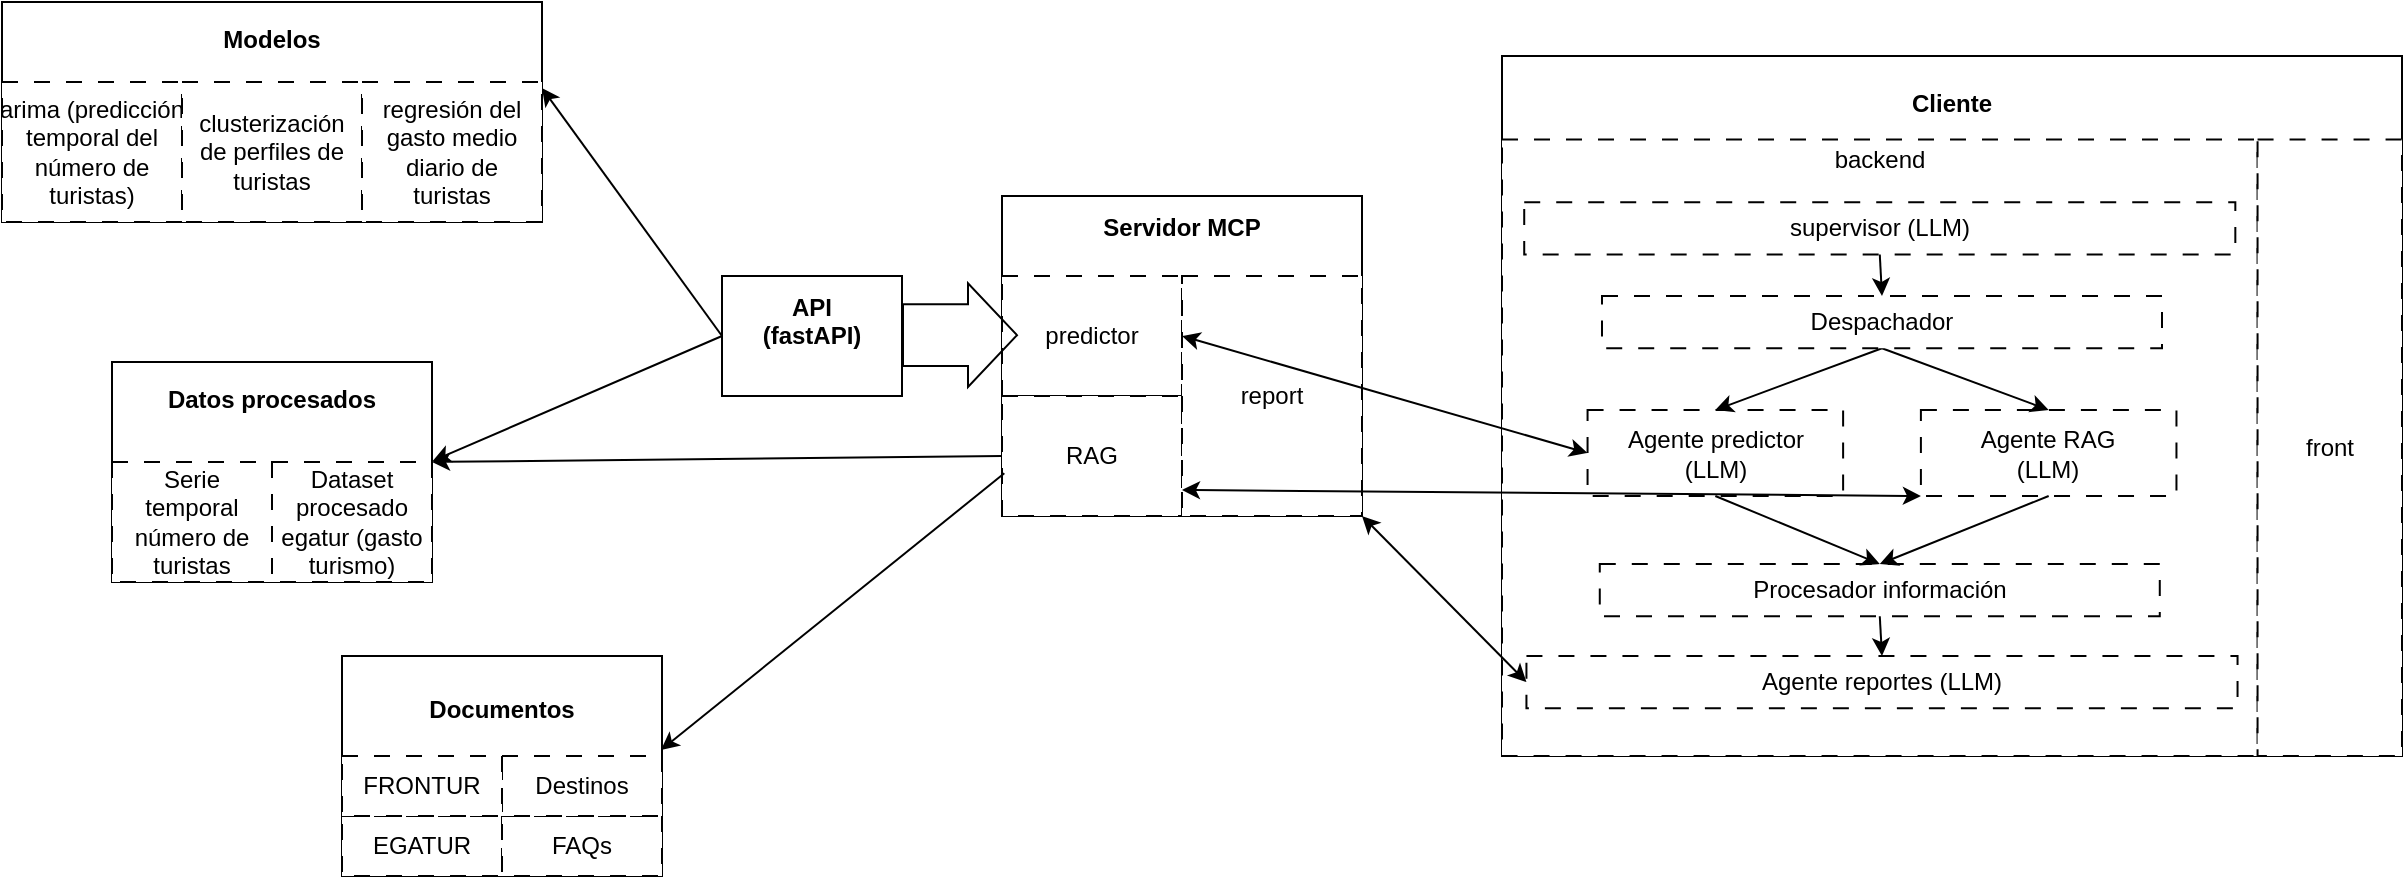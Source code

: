 <mxfile version="28.2.0">
  <diagram name="Página-1" id="U8okIDWZvIVaz-O5tHLi">
    <mxGraphModel dx="1133" dy="638" grid="1" gridSize="10" guides="1" tooltips="1" connect="1" arrows="1" fold="1" page="1" pageScale="1" pageWidth="500" pageHeight="75" math="0" shadow="0">
      <root>
        <mxCell id="0" />
        <mxCell id="1" parent="0" />
        <mxCell id="q3hDggHBTjFHGu5esjN0-9" value="" style="group" parent="1" vertex="1" connectable="0">
          <mxGeometry x="235" y="223" width="160" height="110" as="geometry" />
        </mxCell>
        <mxCell id="q3hDggHBTjFHGu5esjN0-10" value="&lt;div&gt;&lt;b&gt;Datos procesados&lt;/b&gt;&lt;/div&gt;&lt;div&gt;&lt;b&gt;&lt;br&gt;&lt;/b&gt;&lt;/div&gt;&lt;div&gt;&lt;b&gt;&lt;br&gt;&lt;/b&gt;&lt;/div&gt;&lt;div&gt;&lt;b&gt;&lt;br&gt;&lt;/b&gt;&lt;/div&gt;&lt;div&gt;&lt;b&gt;&lt;br&gt;&lt;/b&gt;&lt;/div&gt;&lt;div&gt;&lt;b&gt;&lt;br&gt;&lt;/b&gt;&lt;/div&gt;" style="rounded=0;whiteSpace=wrap;html=1;" parent="q3hDggHBTjFHGu5esjN0-9" vertex="1">
          <mxGeometry width="160" height="110" as="geometry" />
        </mxCell>
        <mxCell id="q3hDggHBTjFHGu5esjN0-11" value="Serie temporal número de turistas" style="rounded=0;whiteSpace=wrap;html=1;dashed=1;dashPattern=8 8;" parent="q3hDggHBTjFHGu5esjN0-9" vertex="1">
          <mxGeometry y="50" width="80" height="60" as="geometry" />
        </mxCell>
        <mxCell id="q3hDggHBTjFHGu5esjN0-12" value="Dataset procesado egatur (gasto turismo)" style="rounded=0;whiteSpace=wrap;html=1;dashed=1;dashPattern=8 8;" parent="q3hDggHBTjFHGu5esjN0-9" vertex="1">
          <mxGeometry x="80" y="50" width="80" height="60" as="geometry" />
        </mxCell>
        <mxCell id="q3hDggHBTjFHGu5esjN0-20" value="" style="group" parent="1" vertex="1" connectable="0">
          <mxGeometry x="180" y="43" width="270" height="110" as="geometry" />
        </mxCell>
        <mxCell id="q3hDggHBTjFHGu5esjN0-14" value="&lt;div&gt;&lt;b&gt;Modelos&lt;/b&gt;&lt;/div&gt;&lt;div&gt;&lt;b&gt;&lt;br&gt;&lt;/b&gt;&lt;/div&gt;&lt;div&gt;&lt;b&gt;&lt;br&gt;&lt;/b&gt;&lt;/div&gt;&lt;div&gt;&lt;b&gt;&lt;br&gt;&lt;/b&gt;&lt;/div&gt;&lt;div&gt;&lt;b&gt;&lt;br&gt;&lt;/b&gt;&lt;/div&gt;&lt;div&gt;&lt;b&gt;&lt;br&gt;&lt;/b&gt;&lt;/div&gt;" style="rounded=0;whiteSpace=wrap;html=1;container=0;" parent="q3hDggHBTjFHGu5esjN0-20" vertex="1">
          <mxGeometry width="270" height="110" as="geometry" />
        </mxCell>
        <mxCell id="q3hDggHBTjFHGu5esjN0-15" value="&lt;div&gt;arima&amp;nbsp;(predicción temporal del número de turistas)&lt;/div&gt;" style="rounded=0;whiteSpace=wrap;html=1;container=0;dashed=1;dashPattern=8 8;" parent="q3hDggHBTjFHGu5esjN0-20" vertex="1">
          <mxGeometry y="40" width="90" height="70" as="geometry" />
        </mxCell>
        <mxCell id="q3hDggHBTjFHGu5esjN0-16" value="clusterización de perfiles de turistas" style="rounded=0;whiteSpace=wrap;html=1;container=0;dashed=1;dashPattern=8 8;" parent="q3hDggHBTjFHGu5esjN0-20" vertex="1">
          <mxGeometry x="90" y="40" width="90" height="70" as="geometry" />
        </mxCell>
        <mxCell id="q3hDggHBTjFHGu5esjN0-18" value="regresión del gasto medio diario de turistas" style="rounded=0;whiteSpace=wrap;html=1;container=0;dashed=1;dashPattern=8 8;" parent="q3hDggHBTjFHGu5esjN0-20" vertex="1">
          <mxGeometry x="180" y="40" width="90" height="70" as="geometry" />
        </mxCell>
        <mxCell id="q3hDggHBTjFHGu5esjN0-32" value="" style="group" parent="1" vertex="1" connectable="0">
          <mxGeometry x="680" y="140" width="180" height="160" as="geometry" />
        </mxCell>
        <mxCell id="q3hDggHBTjFHGu5esjN0-25" value="&lt;div&gt;&lt;b&gt;Servidor MCP&lt;/b&gt;&lt;/div&gt;&lt;div&gt;&lt;b&gt;&lt;br&gt;&lt;/b&gt;&lt;/div&gt;&lt;div&gt;&lt;b&gt;&lt;br&gt;&lt;/b&gt;&lt;/div&gt;&lt;div&gt;&lt;b&gt;&lt;br&gt;&lt;/b&gt;&lt;/div&gt;&lt;div&gt;&lt;b&gt;&lt;br&gt;&lt;/b&gt;&lt;/div&gt;&lt;div&gt;&lt;b&gt;&lt;br&gt;&lt;/b&gt;&lt;/div&gt;&lt;div&gt;&lt;b&gt;&lt;br&gt;&lt;/b&gt;&lt;/div&gt;&lt;div&gt;&lt;b&gt;&lt;br&gt;&lt;/b&gt;&lt;/div&gt;&lt;div&gt;&lt;b&gt;&lt;br&gt;&lt;/b&gt;&lt;/div&gt;&lt;div&gt;&lt;b&gt;&lt;br&gt;&lt;/b&gt;&lt;/div&gt;" style="rounded=0;whiteSpace=wrap;html=1;container=0;" parent="q3hDggHBTjFHGu5esjN0-32" vertex="1">
          <mxGeometry width="180" height="160" as="geometry" />
        </mxCell>
        <mxCell id="q3hDggHBTjFHGu5esjN0-26" value="predictor" style="rounded=0;whiteSpace=wrap;html=1;container=0;dashed=1;dashPattern=8 8;" parent="q3hDggHBTjFHGu5esjN0-32" vertex="1">
          <mxGeometry y="40" width="90" height="60" as="geometry" />
        </mxCell>
        <mxCell id="q3hDggHBTjFHGu5esjN0-27" value="RAG" style="rounded=0;whiteSpace=wrap;html=1;container=0;dashed=1;dashPattern=8 8;" parent="q3hDggHBTjFHGu5esjN0-32" vertex="1">
          <mxGeometry y="100" width="90" height="60" as="geometry" />
        </mxCell>
        <mxCell id="q3hDggHBTjFHGu5esjN0-28" value="report" style="rounded=0;whiteSpace=wrap;html=1;container=0;dashed=1;dashPattern=8 8;" parent="q3hDggHBTjFHGu5esjN0-32" vertex="1">
          <mxGeometry x="90" y="40" width="90" height="120" as="geometry" />
        </mxCell>
        <mxCell id="q3hDggHBTjFHGu5esjN0-33" value="" style="group" parent="1" vertex="1" connectable="0">
          <mxGeometry x="930" y="70" width="450" height="350" as="geometry" />
        </mxCell>
        <mxCell id="q3hDggHBTjFHGu5esjN0-34" value="&lt;div&gt;&lt;b&gt;Cliente&lt;/b&gt;&lt;/div&gt;&lt;div&gt;&lt;b&gt;&lt;br&gt;&lt;/b&gt;&lt;/div&gt;&lt;div&gt;&lt;b&gt;&lt;br&gt;&lt;/b&gt;&lt;/div&gt;&lt;div&gt;&lt;b&gt;&lt;br&gt;&lt;/b&gt;&lt;/div&gt;&lt;div&gt;&lt;b&gt;&lt;br&gt;&lt;/b&gt;&lt;/div&gt;&lt;div&gt;&lt;b&gt;&lt;br&gt;&lt;/b&gt;&lt;/div&gt;&lt;div&gt;&lt;b&gt;&lt;br&gt;&lt;/b&gt;&lt;/div&gt;&lt;div&gt;&lt;b&gt;&lt;br&gt;&lt;/b&gt;&lt;/div&gt;&lt;div&gt;&lt;b&gt;&lt;br&gt;&lt;/b&gt;&lt;/div&gt;&lt;div&gt;&lt;b&gt;&lt;br&gt;&lt;/b&gt;&lt;/div&gt;&lt;div&gt;&lt;br&gt;&lt;/div&gt;&lt;div&gt;&lt;br&gt;&lt;/div&gt;&lt;div&gt;&lt;br&gt;&lt;/div&gt;&lt;div&gt;&lt;br&gt;&lt;/div&gt;&lt;div&gt;&lt;br&gt;&lt;/div&gt;&lt;div&gt;&lt;br&gt;&lt;/div&gt;&lt;div&gt;&lt;br&gt;&lt;/div&gt;&lt;div&gt;&lt;br&gt;&lt;/div&gt;&lt;div&gt;&lt;br&gt;&lt;/div&gt;&lt;div&gt;&lt;br&gt;&lt;/div&gt;&lt;div&gt;&lt;br&gt;&lt;/div&gt;&lt;div&gt;&lt;br&gt;&lt;/div&gt;" style="rounded=0;whiteSpace=wrap;html=1;container=0;" parent="q3hDggHBTjFHGu5esjN0-33" vertex="1">
          <mxGeometry width="450" height="350" as="geometry" />
        </mxCell>
        <mxCell id="q3hDggHBTjFHGu5esjN0-35" value="&lt;div&gt;backend&lt;/div&gt;&lt;div&gt;&lt;br&gt;&lt;/div&gt;&lt;div&gt;&lt;br&gt;&lt;/div&gt;&lt;div&gt;&lt;br&gt;&lt;/div&gt;&lt;div&gt;&lt;br&gt;&lt;/div&gt;&lt;div&gt;&lt;br&gt;&lt;/div&gt;&lt;div&gt;&lt;br&gt;&lt;/div&gt;&lt;div&gt;&lt;br&gt;&lt;/div&gt;&lt;div&gt;&lt;br&gt;&lt;/div&gt;&lt;div&gt;&lt;br&gt;&lt;/div&gt;&lt;div&gt;&lt;br&gt;&lt;/div&gt;&lt;div&gt;&lt;br&gt;&lt;/div&gt;&lt;div&gt;&lt;br&gt;&lt;/div&gt;&lt;div&gt;&lt;br&gt;&lt;/div&gt;&lt;div&gt;&lt;br&gt;&lt;/div&gt;&lt;div&gt;&lt;br&gt;&lt;/div&gt;&lt;div&gt;&lt;br&gt;&lt;/div&gt;&lt;div&gt;&lt;br&gt;&lt;/div&gt;&lt;div&gt;&lt;br&gt;&lt;/div&gt;&lt;div&gt;&lt;br&gt;&lt;/div&gt;&lt;div&gt;&lt;br&gt;&lt;/div&gt;" style="rounded=0;whiteSpace=wrap;html=1;container=0;dashed=1;dashPattern=8 8;" parent="q3hDggHBTjFHGu5esjN0-33" vertex="1">
          <mxGeometry y="41.78" width="377.78" height="308.22" as="geometry" />
        </mxCell>
        <mxCell id="q3hDggHBTjFHGu5esjN0-37" value="front" style="rounded=0;whiteSpace=wrap;html=1;container=0;dashed=1;dashPattern=8 8;" parent="q3hDggHBTjFHGu5esjN0-33" vertex="1">
          <mxGeometry x="377.78" y="41.78" width="72.22" height="308.22" as="geometry" />
        </mxCell>
        <mxCell id="Fdv7qq6pcfklwAu2opgT-10" value="supervisor (LLM)" style="rounded=0;whiteSpace=wrap;html=1;dashed=1;dashPattern=8 8;" vertex="1" parent="q3hDggHBTjFHGu5esjN0-33">
          <mxGeometry x="11.111" y="73.111" width="355.556" height="26.111" as="geometry" />
        </mxCell>
        <mxCell id="Fdv7qq6pcfklwAu2opgT-11" value="&lt;div&gt;Agente predictor&lt;/div&gt;(LLM)" style="rounded=0;whiteSpace=wrap;html=1;container=0;dashed=1;dashPattern=8 8;" vertex="1" parent="q3hDggHBTjFHGu5esjN0-33">
          <mxGeometry x="42.78" y="177" width="127.78" height="43" as="geometry" />
        </mxCell>
        <mxCell id="Fdv7qq6pcfklwAu2opgT-24" value="&lt;div&gt;Agente RAG&lt;/div&gt;(LLM)" style="rounded=0;whiteSpace=wrap;html=1;container=0;dashed=1;dashPattern=8 8;" vertex="1" parent="q3hDggHBTjFHGu5esjN0-33">
          <mxGeometry x="209.45" y="177" width="127.78" height="43" as="geometry" />
        </mxCell>
        <mxCell id="Fdv7qq6pcfklwAu2opgT-25" value="" style="endArrow=classic;html=1;rounded=0;entryX=0.5;entryY=0;entryDx=0;entryDy=0;exitX=0.5;exitY=1;exitDx=0;exitDy=0;" edge="1" parent="q3hDggHBTjFHGu5esjN0-33" source="Fdv7qq6pcfklwAu2opgT-42" target="Fdv7qq6pcfklwAu2opgT-11">
          <mxGeometry width="50" height="50" relative="1" as="geometry">
            <mxPoint x="27.778" y="219.333" as="sourcePoint" />
            <mxPoint x="83.333" y="167.111" as="targetPoint" />
          </mxGeometry>
        </mxCell>
        <mxCell id="Fdv7qq6pcfklwAu2opgT-27" value="" style="endArrow=classic;html=1;rounded=0;entryX=0.5;entryY=0;entryDx=0;entryDy=0;exitX=0.5;exitY=1;exitDx=0;exitDy=0;" edge="1" parent="q3hDggHBTjFHGu5esjN0-33" source="Fdv7qq6pcfklwAu2opgT-42" target="Fdv7qq6pcfklwAu2opgT-24">
          <mxGeometry width="50" height="50" relative="1" as="geometry">
            <mxPoint x="188.889" y="104.444" as="sourcePoint" />
            <mxPoint x="227.778" y="214.111" as="targetPoint" />
          </mxGeometry>
        </mxCell>
        <mxCell id="Fdv7qq6pcfklwAu2opgT-41" value="Agente reportes (LLM)" style="rounded=0;whiteSpace=wrap;html=1;dashed=1;dashPattern=8 8;" vertex="1" parent="q3hDggHBTjFHGu5esjN0-33">
          <mxGeometry x="12.221" y="300" width="355.556" height="26.111" as="geometry" />
        </mxCell>
        <mxCell id="Fdv7qq6pcfklwAu2opgT-42" value="Despachador" style="rounded=0;whiteSpace=wrap;html=1;dashed=1;dashPattern=8 8;" vertex="1" parent="q3hDggHBTjFHGu5esjN0-33">
          <mxGeometry x="50" y="120" width="280" height="26.11" as="geometry" />
        </mxCell>
        <mxCell id="Fdv7qq6pcfklwAu2opgT-43" value="" style="endArrow=classic;html=1;rounded=0;exitX=0.5;exitY=1;exitDx=0;exitDy=0;entryX=0.5;entryY=0;entryDx=0;entryDy=0;" edge="1" parent="q3hDggHBTjFHGu5esjN0-33" source="Fdv7qq6pcfklwAu2opgT-10" target="Fdv7qq6pcfklwAu2opgT-42">
          <mxGeometry width="50" height="50" relative="1" as="geometry">
            <mxPoint x="-10" y="220" as="sourcePoint" />
            <mxPoint x="40" y="170" as="targetPoint" />
          </mxGeometry>
        </mxCell>
        <mxCell id="Fdv7qq6pcfklwAu2opgT-44" value="Procesador información" style="rounded=0;whiteSpace=wrap;html=1;dashed=1;dashPattern=8 8;" vertex="1" parent="q3hDggHBTjFHGu5esjN0-33">
          <mxGeometry x="48.89" y="254" width="280" height="26.11" as="geometry" />
        </mxCell>
        <mxCell id="Fdv7qq6pcfklwAu2opgT-45" value="" style="endArrow=classic;html=1;rounded=0;exitX=0.5;exitY=1;exitDx=0;exitDy=0;entryX=0.5;entryY=0;entryDx=0;entryDy=0;" edge="1" parent="q3hDggHBTjFHGu5esjN0-33" source="Fdv7qq6pcfklwAu2opgT-44" target="Fdv7qq6pcfklwAu2opgT-41">
          <mxGeometry width="50" height="50" relative="1" as="geometry">
            <mxPoint x="-10" y="220" as="sourcePoint" />
            <mxPoint x="40" y="170" as="targetPoint" />
          </mxGeometry>
        </mxCell>
        <mxCell id="Fdv7qq6pcfklwAu2opgT-48" value="" style="endArrow=classic;html=1;rounded=0;exitX=0.5;exitY=1;exitDx=0;exitDy=0;entryX=0.5;entryY=0;entryDx=0;entryDy=0;" edge="1" parent="q3hDggHBTjFHGu5esjN0-33" source="Fdv7qq6pcfklwAu2opgT-11" target="Fdv7qq6pcfklwAu2opgT-44">
          <mxGeometry width="50" height="50" relative="1" as="geometry">
            <mxPoint x="-10" y="220" as="sourcePoint" />
            <mxPoint x="40" y="170" as="targetPoint" />
          </mxGeometry>
        </mxCell>
        <mxCell id="Fdv7qq6pcfklwAu2opgT-49" value="" style="endArrow=classic;html=1;rounded=0;exitX=0.5;exitY=1;exitDx=0;exitDy=0;entryX=0.5;entryY=0;entryDx=0;entryDy=0;" edge="1" parent="q3hDggHBTjFHGu5esjN0-33" source="Fdv7qq6pcfklwAu2opgT-24" target="Fdv7qq6pcfklwAu2opgT-44">
          <mxGeometry width="50" height="50" relative="1" as="geometry">
            <mxPoint x="-10" y="220" as="sourcePoint" />
            <mxPoint x="40" y="170" as="targetPoint" />
          </mxGeometry>
        </mxCell>
        <mxCell id="q3hDggHBTjFHGu5esjN0-57" value="" style="group" parent="1" vertex="1" connectable="0">
          <mxGeometry x="350" y="370" width="160" height="110" as="geometry" />
        </mxCell>
        <mxCell id="q3hDggHBTjFHGu5esjN0-48" value="&lt;div&gt;&lt;b&gt;Documentos&lt;/b&gt;&lt;/div&gt;&lt;div&gt;&lt;br&gt;&lt;/div&gt;&lt;div&gt;&lt;br&gt;&lt;/div&gt;&lt;div&gt;&lt;br&gt;&lt;/div&gt;&lt;div&gt;&lt;br&gt;&lt;/div&gt;" style="rounded=0;whiteSpace=wrap;html=1;container=0;" parent="q3hDggHBTjFHGu5esjN0-57" vertex="1">
          <mxGeometry width="160" height="110" as="geometry" />
        </mxCell>
        <mxCell id="q3hDggHBTjFHGu5esjN0-49" value="EGATUR" style="rounded=0;whiteSpace=wrap;html=1;dashed=1;dashPattern=8 8;container=0;" parent="q3hDggHBTjFHGu5esjN0-57" vertex="1">
          <mxGeometry y="80" width="80" height="30" as="geometry" />
        </mxCell>
        <mxCell id="q3hDggHBTjFHGu5esjN0-50" value="FAQs" style="rounded=0;whiteSpace=wrap;html=1;dashed=1;dashPattern=8 8;container=0;" parent="q3hDggHBTjFHGu5esjN0-57" vertex="1">
          <mxGeometry x="80" y="80" width="80" height="30" as="geometry" />
        </mxCell>
        <mxCell id="q3hDggHBTjFHGu5esjN0-51" value="Destinos" style="rounded=0;whiteSpace=wrap;html=1;dashed=1;dashPattern=8 8;container=0;" parent="q3hDggHBTjFHGu5esjN0-57" vertex="1">
          <mxGeometry x="80" y="50" width="80" height="30" as="geometry" />
        </mxCell>
        <mxCell id="q3hDggHBTjFHGu5esjN0-52" value="FRONTUR" style="rounded=0;whiteSpace=wrap;html=1;dashed=1;dashPattern=8 8;container=0;" parent="q3hDggHBTjFHGu5esjN0-57" vertex="1">
          <mxGeometry y="50" width="80" height="30" as="geometry" />
        </mxCell>
        <mxCell id="Fdv7qq6pcfklwAu2opgT-6" value="" style="endArrow=classic;html=1;rounded=0;exitX=0;exitY=0.5;exitDx=0;exitDy=0;" edge="1" parent="1" source="Fdv7qq6pcfklwAu2opgT-19">
          <mxGeometry width="50" height="50" relative="1" as="geometry">
            <mxPoint x="540" y="140" as="sourcePoint" />
            <mxPoint x="450" y="86" as="targetPoint" />
          </mxGeometry>
        </mxCell>
        <mxCell id="Fdv7qq6pcfklwAu2opgT-7" value="" style="endArrow=classic;html=1;rounded=0;entryX=1.002;entryY=0.45;entryDx=0;entryDy=0;entryPerimeter=0;exitX=0;exitY=0.5;exitDx=0;exitDy=0;" edge="1" parent="1" source="Fdv7qq6pcfklwAu2opgT-19" target="q3hDggHBTjFHGu5esjN0-10">
          <mxGeometry width="50" height="50" relative="1" as="geometry">
            <mxPoint x="500" y="240" as="sourcePoint" />
            <mxPoint x="590" y="240" as="targetPoint" />
          </mxGeometry>
        </mxCell>
        <mxCell id="Fdv7qq6pcfklwAu2opgT-8" value="" style="endArrow=classic;html=1;rounded=0;entryX=1;entryY=0;entryDx=0;entryDy=0;exitX=0;exitY=0.5;exitDx=0;exitDy=0;" edge="1" parent="1" source="q3hDggHBTjFHGu5esjN0-27" target="q3hDggHBTjFHGu5esjN0-12">
          <mxGeometry width="50" height="50" relative="1" as="geometry">
            <mxPoint x="748" y="427" as="sourcePoint" />
            <mxPoint x="630" y="310" as="targetPoint" />
          </mxGeometry>
        </mxCell>
        <mxCell id="Fdv7qq6pcfklwAu2opgT-9" value="" style="endArrow=classic;html=1;rounded=0;entryX=0.997;entryY=0.427;entryDx=0;entryDy=0;exitX=0.013;exitY=0.644;exitDx=0;exitDy=0;exitPerimeter=0;entryPerimeter=0;" edge="1" parent="1" source="q3hDggHBTjFHGu5esjN0-27" target="q3hDggHBTjFHGu5esjN0-48">
          <mxGeometry width="50" height="50" relative="1" as="geometry">
            <mxPoint x="790" y="340" as="sourcePoint" />
            <mxPoint x="620" y="350" as="targetPoint" />
          </mxGeometry>
        </mxCell>
        <mxCell id="Fdv7qq6pcfklwAu2opgT-19" value="&lt;div&gt;&lt;b&gt;API&lt;/b&gt;&lt;/div&gt;&lt;div&gt;&lt;b&gt;(fastAPI)&lt;/b&gt;&lt;/div&gt;&lt;div&gt;&lt;b&gt;&lt;br&gt;&lt;/b&gt;&lt;/div&gt;" style="rounded=0;whiteSpace=wrap;html=1;container=0;" vertex="1" parent="1">
          <mxGeometry x="540" y="180" width="90" height="60" as="geometry" />
        </mxCell>
        <mxCell id="Fdv7qq6pcfklwAu2opgT-31" value="" style="shape=flexArrow;endArrow=classic;html=1;rounded=0;width=30.833;endSize=7.833;" edge="1" parent="1">
          <mxGeometry width="50" height="50" relative="1" as="geometry">
            <mxPoint x="630" y="209.58" as="sourcePoint" />
            <mxPoint x="688" y="209.58" as="targetPoint" />
          </mxGeometry>
        </mxCell>
        <mxCell id="Fdv7qq6pcfklwAu2opgT-50" value="" style="endArrow=classic;startArrow=classic;html=1;rounded=0;entryX=0;entryY=0.5;entryDx=0;entryDy=0;exitX=1;exitY=0.5;exitDx=0;exitDy=0;" edge="1" parent="1" source="q3hDggHBTjFHGu5esjN0-26" target="Fdv7qq6pcfklwAu2opgT-11">
          <mxGeometry width="50" height="50" relative="1" as="geometry">
            <mxPoint x="870" y="313" as="sourcePoint" />
            <mxPoint x="920" y="263" as="targetPoint" />
          </mxGeometry>
        </mxCell>
        <mxCell id="Fdv7qq6pcfklwAu2opgT-51" value="" style="endArrow=classic;startArrow=classic;html=1;rounded=0;entryX=0;entryY=1;entryDx=0;entryDy=0;" edge="1" parent="1" target="Fdv7qq6pcfklwAu2opgT-24">
          <mxGeometry width="50" height="50" relative="1" as="geometry">
            <mxPoint x="770" y="287" as="sourcePoint" />
            <mxPoint x="1023" y="449" as="targetPoint" />
          </mxGeometry>
        </mxCell>
        <mxCell id="Fdv7qq6pcfklwAu2opgT-53" value="" style="endArrow=classic;startArrow=classic;html=1;rounded=0;entryX=1;entryY=1;entryDx=0;entryDy=0;exitX=0;exitY=0.5;exitDx=0;exitDy=0;" edge="1" parent="1" source="Fdv7qq6pcfklwAu2opgT-41" target="q3hDggHBTjFHGu5esjN0-28">
          <mxGeometry width="50" height="50" relative="1" as="geometry">
            <mxPoint x="920" y="290" as="sourcePoint" />
            <mxPoint x="970" y="240" as="targetPoint" />
          </mxGeometry>
        </mxCell>
      </root>
    </mxGraphModel>
  </diagram>
</mxfile>
